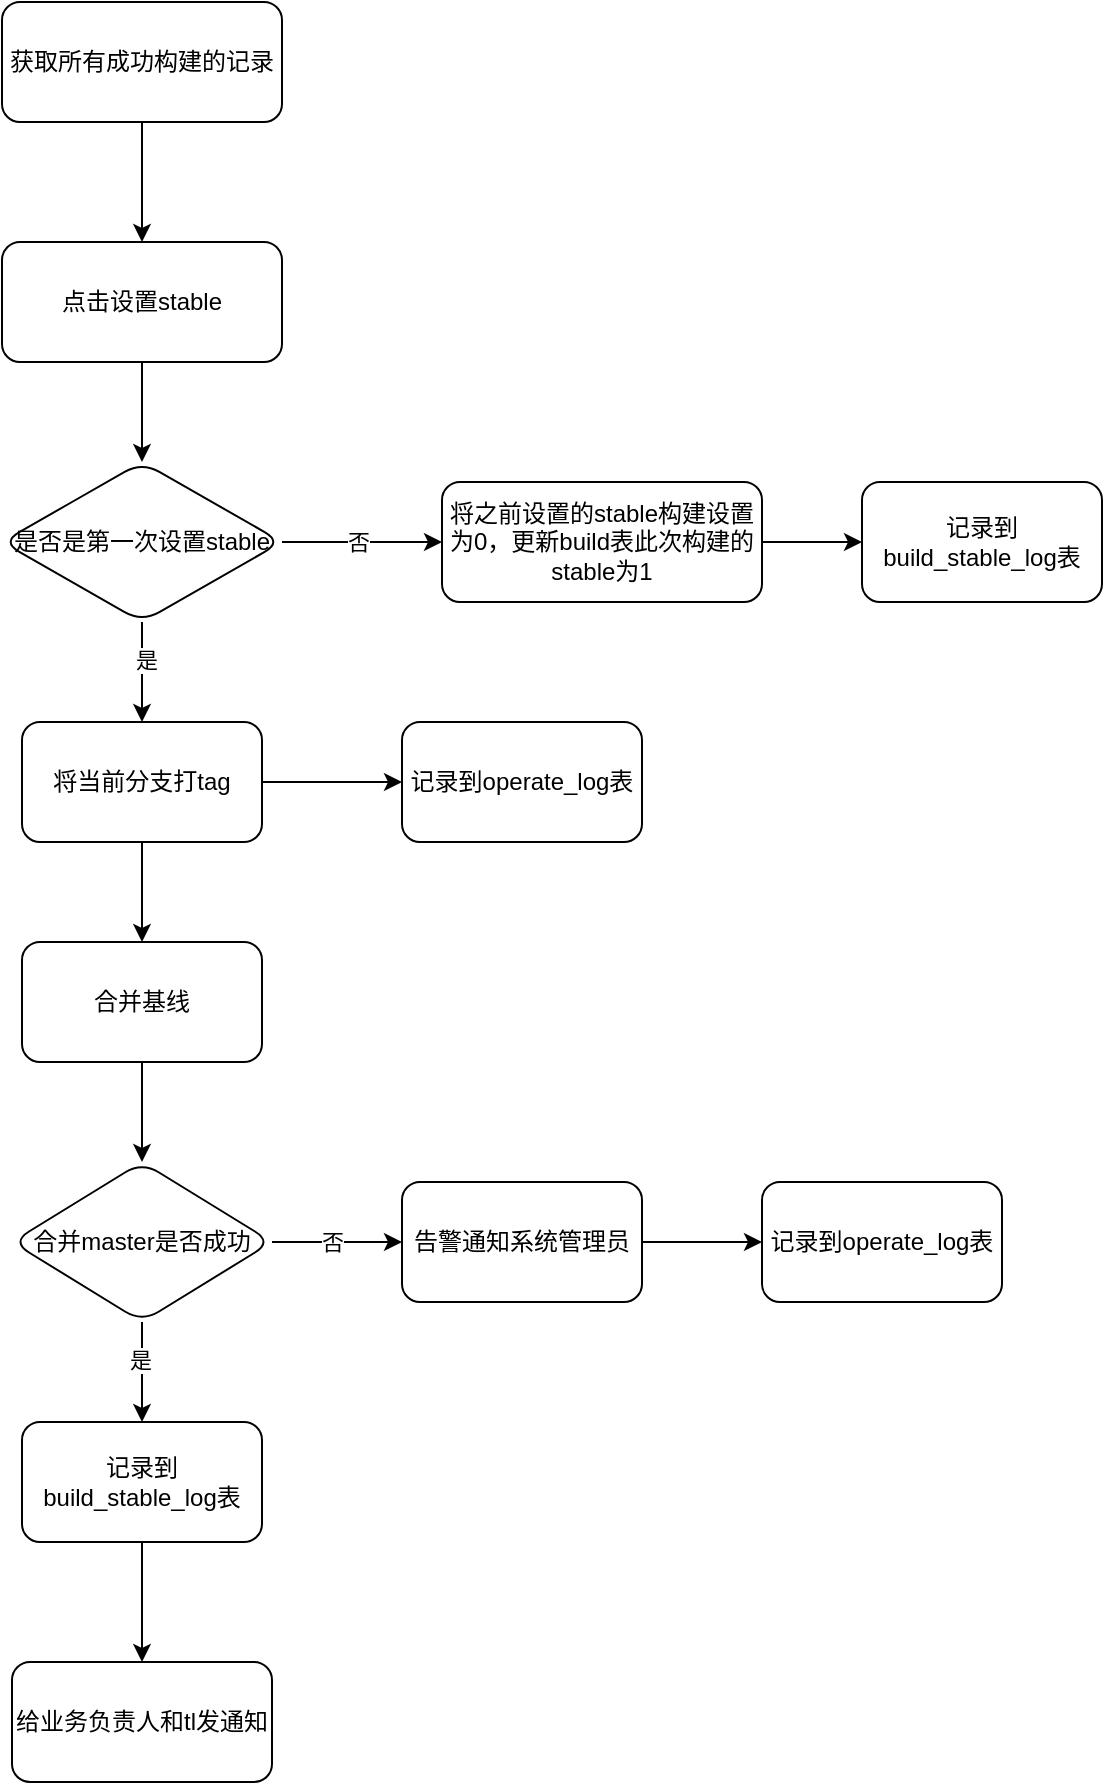 <mxfile version="22.1.11" type="github">
  <diagram name="第 1 页" id="67K8c02Mb7CR_brThZ4o">
    <mxGraphModel dx="2074" dy="1146" grid="1" gridSize="10" guides="1" tooltips="1" connect="1" arrows="1" fold="1" page="1" pageScale="1" pageWidth="827" pageHeight="1169" math="0" shadow="0">
      <root>
        <mxCell id="0" />
        <mxCell id="1" parent="0" />
        <mxCell id="hhd8s7zhzYB81NyCpZZc-3" value="" style="edgeStyle=orthogonalEdgeStyle;rounded=0;orthogonalLoop=1;jettySize=auto;html=1;" parent="1" source="hhd8s7zhzYB81NyCpZZc-1" target="hhd8s7zhzYB81NyCpZZc-2" edge="1">
          <mxGeometry relative="1" as="geometry" />
        </mxCell>
        <mxCell id="hhd8s7zhzYB81NyCpZZc-1" value="获取所有成功构建的记录" style="rounded=1;whiteSpace=wrap;html=1;" parent="1" vertex="1">
          <mxGeometry x="200" y="40" width="140" height="60" as="geometry" />
        </mxCell>
        <mxCell id="hhd8s7zhzYB81NyCpZZc-5" value="" style="edgeStyle=orthogonalEdgeStyle;rounded=0;orthogonalLoop=1;jettySize=auto;html=1;" parent="1" source="hhd8s7zhzYB81NyCpZZc-2" target="hhd8s7zhzYB81NyCpZZc-4" edge="1">
          <mxGeometry relative="1" as="geometry" />
        </mxCell>
        <mxCell id="hhd8s7zhzYB81NyCpZZc-2" value="点击设置stable" style="whiteSpace=wrap;html=1;rounded=1;" parent="1" vertex="1">
          <mxGeometry x="200" y="160" width="140" height="60" as="geometry" />
        </mxCell>
        <mxCell id="hhd8s7zhzYB81NyCpZZc-11" value="" style="edgeStyle=orthogonalEdgeStyle;rounded=0;orthogonalLoop=1;jettySize=auto;html=1;" parent="1" source="hhd8s7zhzYB81NyCpZZc-4" target="hhd8s7zhzYB81NyCpZZc-10" edge="1">
          <mxGeometry relative="1" as="geometry" />
        </mxCell>
        <mxCell id="hhd8s7zhzYB81NyCpZZc-14" value="否" style="edgeLabel;html=1;align=center;verticalAlign=middle;resizable=0;points=[];" parent="hhd8s7zhzYB81NyCpZZc-11" vertex="1" connectable="0">
          <mxGeometry x="-0.067" relative="1" as="geometry">
            <mxPoint as="offset" />
          </mxGeometry>
        </mxCell>
        <mxCell id="hhd8s7zhzYB81NyCpZZc-30" value="" style="edgeStyle=orthogonalEdgeStyle;rounded=0;orthogonalLoop=1;jettySize=auto;html=1;" parent="1" source="hhd8s7zhzYB81NyCpZZc-4" target="hhd8s7zhzYB81NyCpZZc-29" edge="1">
          <mxGeometry relative="1" as="geometry" />
        </mxCell>
        <mxCell id="hhd8s7zhzYB81NyCpZZc-31" value="是" style="edgeLabel;html=1;align=center;verticalAlign=middle;resizable=0;points=[];" parent="hhd8s7zhzYB81NyCpZZc-30" vertex="1" connectable="0">
          <mxGeometry x="-0.273" y="2" relative="1" as="geometry">
            <mxPoint y="1" as="offset" />
          </mxGeometry>
        </mxCell>
        <mxCell id="hhd8s7zhzYB81NyCpZZc-4" value="是否是第一次设置stable" style="rhombus;whiteSpace=wrap;html=1;rounded=1;" parent="1" vertex="1">
          <mxGeometry x="200" y="270" width="140" height="80" as="geometry" />
        </mxCell>
        <mxCell id="hhd8s7zhzYB81NyCpZZc-16" value="" style="edgeStyle=orthogonalEdgeStyle;rounded=0;orthogonalLoop=1;jettySize=auto;html=1;" parent="1" source="hhd8s7zhzYB81NyCpZZc-6" target="hhd8s7zhzYB81NyCpZZc-15" edge="1">
          <mxGeometry relative="1" as="geometry" />
        </mxCell>
        <mxCell id="hhd8s7zhzYB81NyCpZZc-6" value="合并基线" style="whiteSpace=wrap;html=1;rounded=1;" parent="1" vertex="1">
          <mxGeometry x="210" y="510" width="120" height="60" as="geometry" />
        </mxCell>
        <mxCell id="hhd8s7zhzYB81NyCpZZc-39" value="" style="edgeStyle=orthogonalEdgeStyle;rounded=0;orthogonalLoop=1;jettySize=auto;html=1;" parent="1" source="hhd8s7zhzYB81NyCpZZc-10" target="hhd8s7zhzYB81NyCpZZc-38" edge="1">
          <mxGeometry relative="1" as="geometry" />
        </mxCell>
        <mxCell id="hhd8s7zhzYB81NyCpZZc-10" value="将之前设置的stable构建设置为0，更新build表此次构建的stable为1" style="whiteSpace=wrap;html=1;rounded=1;" parent="1" vertex="1">
          <mxGeometry x="420" y="280" width="160" height="60" as="geometry" />
        </mxCell>
        <mxCell id="hhd8s7zhzYB81NyCpZZc-41" value="" style="edgeStyle=orthogonalEdgeStyle;rounded=0;orthogonalLoop=1;jettySize=auto;html=1;" parent="1" source="hhd8s7zhzYB81NyCpZZc-12" target="hhd8s7zhzYB81NyCpZZc-40" edge="1">
          <mxGeometry relative="1" as="geometry" />
        </mxCell>
        <mxCell id="hhd8s7zhzYB81NyCpZZc-12" value="记录到build_stable_log表" style="whiteSpace=wrap;html=1;rounded=1;" parent="1" vertex="1">
          <mxGeometry x="210" y="750" width="120" height="60" as="geometry" />
        </mxCell>
        <mxCell id="hhd8s7zhzYB81NyCpZZc-18" value="" style="edgeStyle=orthogonalEdgeStyle;rounded=0;orthogonalLoop=1;jettySize=auto;html=1;" parent="1" source="hhd8s7zhzYB81NyCpZZc-15" target="hhd8s7zhzYB81NyCpZZc-12" edge="1">
          <mxGeometry relative="1" as="geometry" />
        </mxCell>
        <mxCell id="hhd8s7zhzYB81NyCpZZc-25" value="是" style="edgeLabel;html=1;align=center;verticalAlign=middle;resizable=0;points=[];" parent="hhd8s7zhzYB81NyCpZZc-18" vertex="1" connectable="0">
          <mxGeometry x="-0.24" y="-1" relative="1" as="geometry">
            <mxPoint as="offset" />
          </mxGeometry>
        </mxCell>
        <mxCell id="hhd8s7zhzYB81NyCpZZc-20" value="" style="edgeStyle=orthogonalEdgeStyle;rounded=0;orthogonalLoop=1;jettySize=auto;html=1;" parent="1" source="hhd8s7zhzYB81NyCpZZc-15" target="hhd8s7zhzYB81NyCpZZc-19" edge="1">
          <mxGeometry relative="1" as="geometry" />
        </mxCell>
        <mxCell id="hhd8s7zhzYB81NyCpZZc-21" value="否" style="edgeLabel;html=1;align=center;verticalAlign=middle;resizable=0;points=[];" parent="hhd8s7zhzYB81NyCpZZc-20" vertex="1" connectable="0">
          <mxGeometry x="-0.082" relative="1" as="geometry">
            <mxPoint as="offset" />
          </mxGeometry>
        </mxCell>
        <mxCell id="hhd8s7zhzYB81NyCpZZc-15" value="合并master是否成功" style="rhombus;whiteSpace=wrap;html=1;rounded=1;" parent="1" vertex="1">
          <mxGeometry x="205" y="620" width="130" height="80" as="geometry" />
        </mxCell>
        <mxCell id="hhd8s7zhzYB81NyCpZZc-44" value="" style="edgeStyle=orthogonalEdgeStyle;rounded=0;orthogonalLoop=1;jettySize=auto;html=1;" parent="1" source="hhd8s7zhzYB81NyCpZZc-19" target="hhd8s7zhzYB81NyCpZZc-42" edge="1">
          <mxGeometry relative="1" as="geometry" />
        </mxCell>
        <mxCell id="hhd8s7zhzYB81NyCpZZc-19" value="告警通知系统管理员" style="whiteSpace=wrap;html=1;rounded=1;" parent="1" vertex="1">
          <mxGeometry x="400" y="630" width="120" height="60" as="geometry" />
        </mxCell>
        <mxCell id="hhd8s7zhzYB81NyCpZZc-32" value="" style="edgeStyle=orthogonalEdgeStyle;rounded=0;orthogonalLoop=1;jettySize=auto;html=1;" parent="1" source="hhd8s7zhzYB81NyCpZZc-29" target="hhd8s7zhzYB81NyCpZZc-6" edge="1">
          <mxGeometry relative="1" as="geometry" />
        </mxCell>
        <mxCell id="hhd8s7zhzYB81NyCpZZc-34" value="" style="edgeStyle=orthogonalEdgeStyle;rounded=0;orthogonalLoop=1;jettySize=auto;html=1;" parent="1" source="hhd8s7zhzYB81NyCpZZc-29" target="hhd8s7zhzYB81NyCpZZc-33" edge="1">
          <mxGeometry relative="1" as="geometry" />
        </mxCell>
        <mxCell id="hhd8s7zhzYB81NyCpZZc-29" value="将当前分支打tag" style="whiteSpace=wrap;html=1;rounded=1;" parent="1" vertex="1">
          <mxGeometry x="210" y="400" width="120" height="60" as="geometry" />
        </mxCell>
        <mxCell id="hhd8s7zhzYB81NyCpZZc-33" value="记录到operate_log表" style="whiteSpace=wrap;html=1;rounded=1;" parent="1" vertex="1">
          <mxGeometry x="400" y="400" width="120" height="60" as="geometry" />
        </mxCell>
        <mxCell id="hhd8s7zhzYB81NyCpZZc-38" value="记录到build_stable_log表" style="whiteSpace=wrap;html=1;rounded=1;" parent="1" vertex="1">
          <mxGeometry x="630" y="280" width="120" height="60" as="geometry" />
        </mxCell>
        <mxCell id="hhd8s7zhzYB81NyCpZZc-40" value="给业务负责人和tl发通知" style="whiteSpace=wrap;html=1;rounded=1;" parent="1" vertex="1">
          <mxGeometry x="205" y="870" width="130" height="60" as="geometry" />
        </mxCell>
        <mxCell id="hhd8s7zhzYB81NyCpZZc-42" value="记录到operate_log表" style="whiteSpace=wrap;html=1;rounded=1;" parent="1" vertex="1">
          <mxGeometry x="580" y="630" width="120" height="60" as="geometry" />
        </mxCell>
      </root>
    </mxGraphModel>
  </diagram>
</mxfile>
